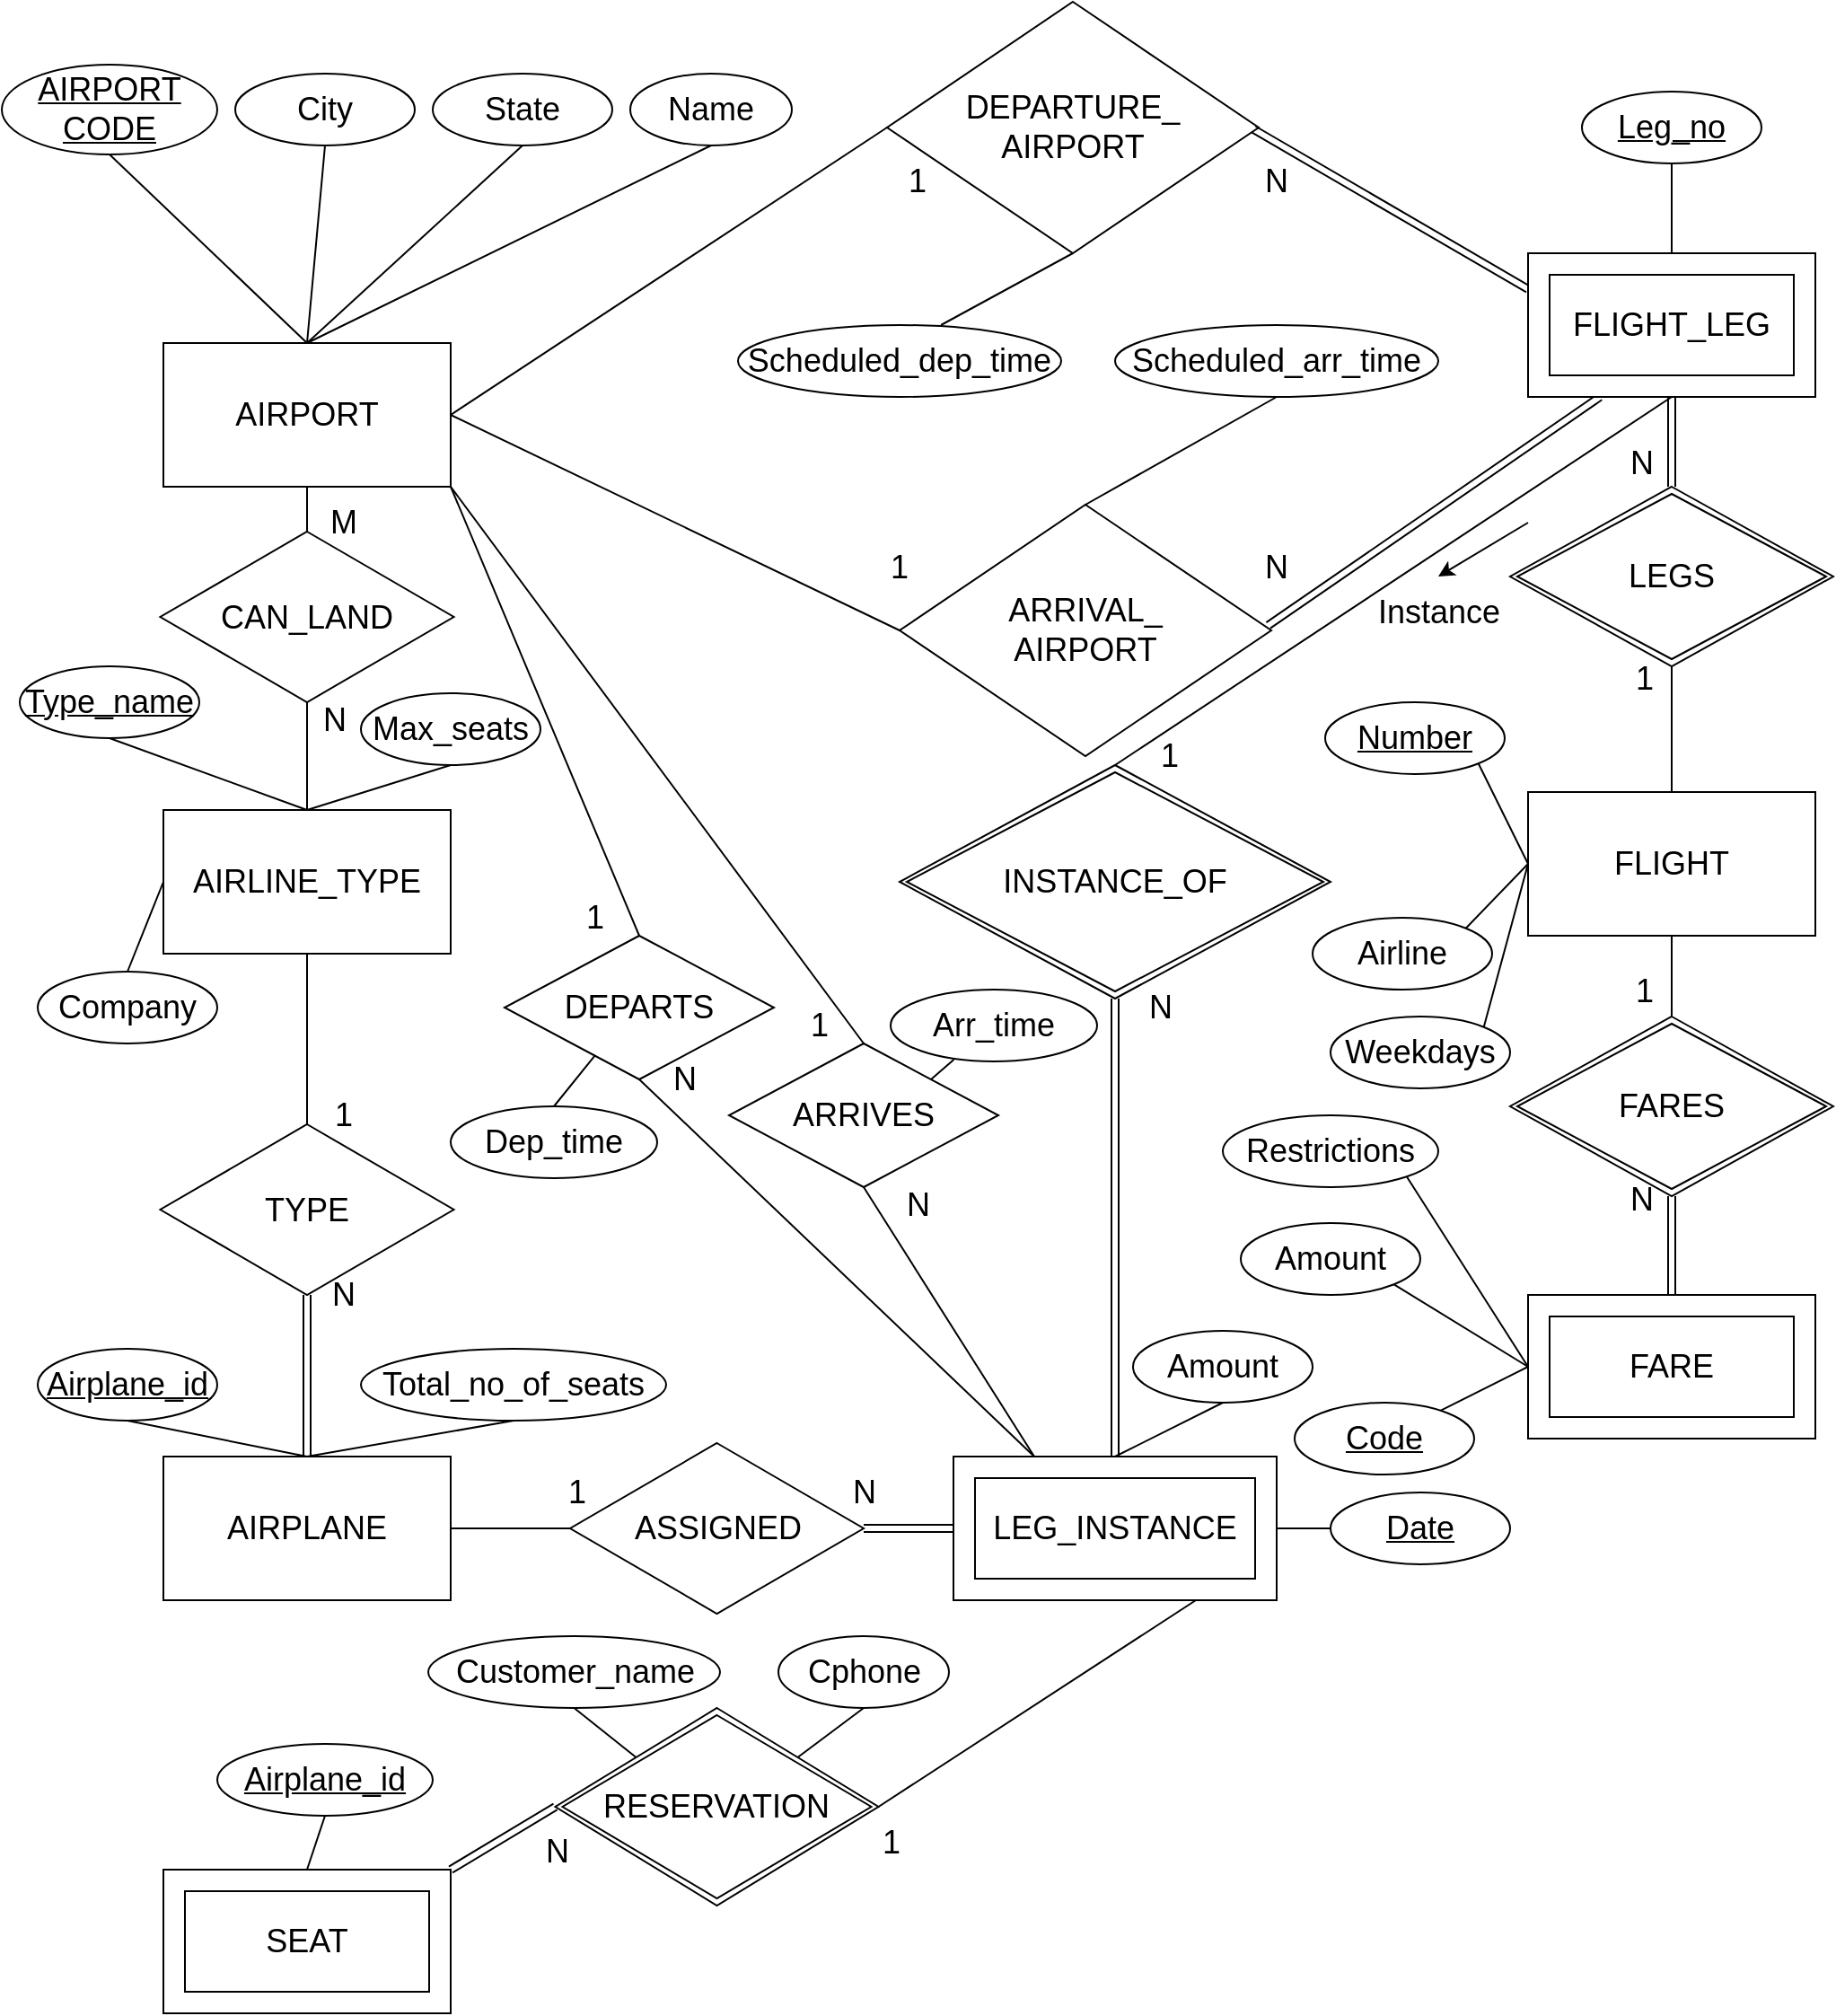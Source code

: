 <mxfile version="13.7.3" type="github">
  <diagram id="9iZNZO0j0jkgSTigeUpT" name="Page-1">
    <mxGraphModel dx="2037" dy="1170" grid="1" gridSize="10" guides="1" tooltips="1" connect="1" arrows="1" fold="1" page="1" pageScale="1" pageWidth="1400" pageHeight="850" math="0" shadow="0" extFonts="Permanent Marker^https://fonts.googleapis.com/css?family=Permanent+Marker">
      <root>
        <mxCell id="0" />
        <mxCell id="1" parent="0" />
        <mxCell id="PUG3nTG2jhj8GArSebX7-1" value="AIRPORT" style="rounded=0;whiteSpace=wrap;html=1;perimeterSpacing=0;sketch=0;container=0;fontSize=18;" parent="1" vertex="1">
          <mxGeometry x="300" y="330" width="160" height="80" as="geometry" />
        </mxCell>
        <mxCell id="PUG3nTG2jhj8GArSebX7-6" value="FLIGHT_LEG" style="shape=ext;double=1;rounded=0;whiteSpace=wrap;html=1;glass=0;sketch=0;gradientColor=none;margin=10;fontSize=18;" parent="1" vertex="1">
          <mxGeometry x="1060" y="280" width="160" height="80" as="geometry" />
        </mxCell>
        <mxCell id="PUG3nTG2jhj8GArSebX7-7" value="AIRLINE_TYPE" style="rounded=0;whiteSpace=wrap;html=1;perimeterSpacing=0;sketch=0;container=0;fontSize=18;" parent="1" vertex="1">
          <mxGeometry x="300" y="590" width="160" height="80" as="geometry" />
        </mxCell>
        <mxCell id="PUG3nTG2jhj8GArSebX7-8" value="AIRPLANE" style="rounded=0;whiteSpace=wrap;html=1;perimeterSpacing=0;sketch=0;container=0;fontSize=18;" parent="1" vertex="1">
          <mxGeometry x="300" y="950" width="160" height="80" as="geometry" />
        </mxCell>
        <mxCell id="PUG3nTG2jhj8GArSebX7-9" value="FLIGHT" style="rounded=0;whiteSpace=wrap;html=1;perimeterSpacing=0;sketch=0;container=0;fontSize=18;" parent="1" vertex="1">
          <mxGeometry x="1060" y="580" width="160" height="80" as="geometry" />
        </mxCell>
        <mxCell id="PUG3nTG2jhj8GArSebX7-10" value="SEAT" style="shape=ext;double=1;rounded=0;whiteSpace=wrap;html=1;glass=0;sketch=0;gradientColor=none;margin=10;fontSize=18;" parent="1" vertex="1">
          <mxGeometry x="300" y="1180" width="160" height="80" as="geometry" />
        </mxCell>
        <mxCell id="PUG3nTG2jhj8GArSebX7-11" value="FARE" style="shape=ext;double=1;rounded=0;whiteSpace=wrap;html=1;glass=0;sketch=0;gradientColor=none;margin=10;fontSize=18;" parent="1" vertex="1">
          <mxGeometry x="1060" y="860" width="160" height="80" as="geometry" />
        </mxCell>
        <mxCell id="PUG3nTG2jhj8GArSebX7-12" value="LEG_INSTANCE" style="shape=ext;double=1;rounded=0;whiteSpace=wrap;html=1;glass=0;sketch=0;gradientColor=none;margin=10;fontSize=18;" parent="1" vertex="1">
          <mxGeometry x="740" y="950" width="180" height="80" as="geometry" />
        </mxCell>
        <mxCell id="PUG3nTG2jhj8GArSebX7-13" value="&lt;u style=&quot;font-size: 18px;&quot;&gt;AIRPORT CODE&lt;/u&gt;" style="ellipse;whiteSpace=wrap;html=1;rounded=0;glass=0;sketch=0;gradientColor=none;fontSize=18;" parent="1" vertex="1">
          <mxGeometry x="210" y="175" width="120" height="50" as="geometry" />
        </mxCell>
        <mxCell id="PUG3nTG2jhj8GArSebX7-14" value="City" style="ellipse;whiteSpace=wrap;html=1;rounded=0;glass=0;sketch=0;gradientColor=none;fontSize=18;" parent="1" vertex="1">
          <mxGeometry x="340" y="180" width="100" height="40" as="geometry" />
        </mxCell>
        <mxCell id="PUG3nTG2jhj8GArSebX7-15" value="State" style="ellipse;whiteSpace=wrap;html=1;rounded=0;glass=0;sketch=0;gradientColor=none;fontSize=18;" parent="1" vertex="1">
          <mxGeometry x="450" y="180" width="100" height="40" as="geometry" />
        </mxCell>
        <mxCell id="PUG3nTG2jhj8GArSebX7-18" value="Name" style="ellipse;whiteSpace=wrap;html=1;rounded=0;glass=0;sketch=0;gradientColor=none;fontSize=18;" parent="1" vertex="1">
          <mxGeometry x="560" y="180" width="90" height="40" as="geometry" />
        </mxCell>
        <mxCell id="PUG3nTG2jhj8GArSebX7-23" value="" style="endArrow=none;html=1;exitX=0.5;exitY=0;exitDx=0;exitDy=0;entryX=0.5;entryY=1;entryDx=0;entryDy=0;fontSize=18;" parent="1" source="PUG3nTG2jhj8GArSebX7-1" target="PUG3nTG2jhj8GArSebX7-13" edge="1">
          <mxGeometry width="50" height="50" relative="1" as="geometry">
            <mxPoint x="660" y="760" as="sourcePoint" />
            <mxPoint x="710" y="710" as="targetPoint" />
          </mxGeometry>
        </mxCell>
        <mxCell id="PUG3nTG2jhj8GArSebX7-24" value="" style="endArrow=none;html=1;entryX=0.5;entryY=1;entryDx=0;entryDy=0;fontSize=18;exitX=0.5;exitY=0;exitDx=0;exitDy=0;" parent="1" source="PUG3nTG2jhj8GArSebX7-1" target="PUG3nTG2jhj8GArSebX7-14" edge="1">
          <mxGeometry width="50" height="50" relative="1" as="geometry">
            <mxPoint x="380" y="280" as="sourcePoint" />
            <mxPoint x="290" y="230" as="targetPoint" />
          </mxGeometry>
        </mxCell>
        <mxCell id="PUG3nTG2jhj8GArSebX7-25" value="" style="endArrow=none;html=1;entryX=0.5;entryY=1;entryDx=0;entryDy=0;fontSize=18;exitX=0.5;exitY=0;exitDx=0;exitDy=0;" parent="1" source="PUG3nTG2jhj8GArSebX7-1" target="PUG3nTG2jhj8GArSebX7-15" edge="1">
          <mxGeometry width="50" height="50" relative="1" as="geometry">
            <mxPoint x="380" y="280" as="sourcePoint" />
            <mxPoint x="300" y="240" as="targetPoint" />
          </mxGeometry>
        </mxCell>
        <mxCell id="PUG3nTG2jhj8GArSebX7-26" value="" style="endArrow=none;html=1;exitX=0.5;exitY=0;exitDx=0;exitDy=0;entryX=0.5;entryY=1;entryDx=0;entryDy=0;fontSize=18;" parent="1" source="PUG3nTG2jhj8GArSebX7-1" target="PUG3nTG2jhj8GArSebX7-18" edge="1">
          <mxGeometry width="50" height="50" relative="1" as="geometry">
            <mxPoint x="410" y="310" as="sourcePoint" />
            <mxPoint x="310" y="250" as="targetPoint" />
          </mxGeometry>
        </mxCell>
        <mxCell id="PUG3nTG2jhj8GArSebX7-27" value="&lt;u style=&quot;font-size: 18px;&quot;&gt;Type_name&lt;/u&gt;" style="ellipse;whiteSpace=wrap;html=1;rounded=0;glass=0;sketch=0;gradientColor=none;fontSize=18;" parent="1" vertex="1">
          <mxGeometry x="220" y="510" width="100" height="40" as="geometry" />
        </mxCell>
        <mxCell id="PUG3nTG2jhj8GArSebX7-28" value="Max_seats" style="ellipse;whiteSpace=wrap;html=1;rounded=0;glass=0;sketch=0;gradientColor=none;fontSize=18;" parent="1" vertex="1">
          <mxGeometry x="410" y="525" width="100" height="40" as="geometry" />
        </mxCell>
        <mxCell id="PUG3nTG2jhj8GArSebX7-29" value="Company" style="ellipse;whiteSpace=wrap;html=1;rounded=0;glass=0;sketch=0;gradientColor=none;fontSize=18;" parent="1" vertex="1">
          <mxGeometry x="230" y="680" width="100" height="40" as="geometry" />
        </mxCell>
        <mxCell id="PUG3nTG2jhj8GArSebX7-31" value="" style="endArrow=none;html=1;exitX=0;exitY=0.5;exitDx=0;exitDy=0;entryX=0.5;entryY=0;entryDx=0;entryDy=0;fontSize=18;" parent="1" source="PUG3nTG2jhj8GArSebX7-7" target="PUG3nTG2jhj8GArSebX7-29" edge="1">
          <mxGeometry width="50" height="50" relative="1" as="geometry">
            <mxPoint x="400" y="590" as="sourcePoint" />
            <mxPoint x="300" y="530" as="targetPoint" />
          </mxGeometry>
        </mxCell>
        <mxCell id="PUG3nTG2jhj8GArSebX7-32" value="" style="endArrow=none;html=1;entryX=0.5;entryY=1;entryDx=0;entryDy=0;exitX=0.5;exitY=0;exitDx=0;exitDy=0;fontSize=18;" parent="1" source="PUG3nTG2jhj8GArSebX7-7" target="PUG3nTG2jhj8GArSebX7-27" edge="1">
          <mxGeometry width="50" height="50" relative="1" as="geometry">
            <mxPoint x="320" y="650" as="sourcePoint" />
            <mxPoint x="290" y="590" as="targetPoint" />
          </mxGeometry>
        </mxCell>
        <mxCell id="PUG3nTG2jhj8GArSebX7-33" value="" style="endArrow=none;html=1;fontSize=18;entryX=0.5;entryY=1;entryDx=0;entryDy=0;" parent="1" target="PUG3nTG2jhj8GArSebX7-28" edge="1">
          <mxGeometry width="50" height="50" relative="1" as="geometry">
            <mxPoint x="380" y="590" as="sourcePoint" />
            <mxPoint x="330" y="540" as="targetPoint" />
          </mxGeometry>
        </mxCell>
        <mxCell id="PUG3nTG2jhj8GArSebX7-34" value="&lt;u style=&quot;font-size: 18px;&quot;&gt;Airplane_id&lt;/u&gt;" style="ellipse;whiteSpace=wrap;html=1;rounded=0;glass=0;sketch=0;gradientColor=none;fontSize=18;" parent="1" vertex="1">
          <mxGeometry x="230" y="890" width="100" height="40" as="geometry" />
        </mxCell>
        <mxCell id="PUG3nTG2jhj8GArSebX7-35" value="Total_no_of_seats" style="ellipse;whiteSpace=wrap;html=1;rounded=0;glass=0;sketch=0;gradientColor=none;fontSize=18;" parent="1" vertex="1">
          <mxGeometry x="410" y="890" width="170" height="40" as="geometry" />
        </mxCell>
        <mxCell id="PUG3nTG2jhj8GArSebX7-36" value="" style="endArrow=none;html=1;exitX=0.5;exitY=0;exitDx=0;exitDy=0;entryX=0.5;entryY=1;entryDx=0;entryDy=0;fontSize=18;" parent="1" source="PUG3nTG2jhj8GArSebX7-8" target="PUG3nTG2jhj8GArSebX7-34" edge="1">
          <mxGeometry width="50" height="50" relative="1" as="geometry">
            <mxPoint x="310" y="640" as="sourcePoint" />
            <mxPoint x="290" y="690" as="targetPoint" />
          </mxGeometry>
        </mxCell>
        <mxCell id="PUG3nTG2jhj8GArSebX7-37" value="" style="endArrow=none;html=1;exitX=0.5;exitY=1;exitDx=0;exitDy=0;entryX=0.5;entryY=0;entryDx=0;entryDy=0;fontSize=18;" parent="1" source="PUG3nTG2jhj8GArSebX7-35" target="PUG3nTG2jhj8GArSebX7-8" edge="1">
          <mxGeometry width="50" height="50" relative="1" as="geometry">
            <mxPoint x="320" y="650" as="sourcePoint" />
            <mxPoint x="300" y="700" as="targetPoint" />
          </mxGeometry>
        </mxCell>
        <mxCell id="PUG3nTG2jhj8GArSebX7-38" value="&lt;u style=&quot;font-size: 18px;&quot;&gt;Airplane_id&lt;/u&gt;" style="ellipse;whiteSpace=wrap;html=1;rounded=0;glass=0;sketch=0;gradientColor=none;fontSize=18;" parent="1" vertex="1">
          <mxGeometry x="330" y="1110" width="120" height="40" as="geometry" />
        </mxCell>
        <mxCell id="PUG3nTG2jhj8GArSebX7-39" value="" style="endArrow=none;html=1;exitX=0.5;exitY=0;exitDx=0;exitDy=0;entryX=0.5;entryY=1;entryDx=0;entryDy=0;fontSize=18;" parent="1" source="PUG3nTG2jhj8GArSebX7-10" target="PUG3nTG2jhj8GArSebX7-38" edge="1">
          <mxGeometry width="50" height="50" relative="1" as="geometry">
            <mxPoint x="390" y="960.0" as="sourcePoint" />
            <mxPoint x="290" y="940.0" as="targetPoint" />
          </mxGeometry>
        </mxCell>
        <mxCell id="PUG3nTG2jhj8GArSebX7-40" value="&lt;u style=&quot;font-size: 18px;&quot;&gt;Leg_no&lt;/u&gt;" style="ellipse;whiteSpace=wrap;html=1;rounded=0;glass=0;sketch=0;gradientColor=none;fontSize=18;" parent="1" vertex="1">
          <mxGeometry x="1090" y="190" width="100" height="40" as="geometry" />
        </mxCell>
        <mxCell id="PUG3nTG2jhj8GArSebX7-41" value="" style="endArrow=none;html=1;entryX=0.5;entryY=1;entryDx=0;entryDy=0;exitX=0.5;exitY=0;exitDx=0;exitDy=0;fontSize=18;" parent="1" source="PUG3nTG2jhj8GArSebX7-6" target="PUG3nTG2jhj8GArSebX7-40" edge="1">
          <mxGeometry width="50" height="50" relative="1" as="geometry">
            <mxPoint x="390" y="290" as="sourcePoint" />
            <mxPoint x="400" y="230" as="targetPoint" />
          </mxGeometry>
        </mxCell>
        <mxCell id="PUG3nTG2jhj8GArSebX7-42" value="&lt;u style=&quot;font-size: 18px;&quot;&gt;&lt;font style=&quot;font-size: 18px;&quot;&gt;Number&lt;/font&gt;&lt;/u&gt;" style="ellipse;whiteSpace=wrap;html=1;rounded=0;glass=0;sketch=0;gradientColor=none;fontSize=18;" parent="1" vertex="1">
          <mxGeometry x="947" y="530" width="100" height="40" as="geometry" />
        </mxCell>
        <mxCell id="PUG3nTG2jhj8GArSebX7-43" value="Airline" style="ellipse;whiteSpace=wrap;html=1;rounded=0;glass=0;sketch=0;gradientColor=none;fontSize=18;" parent="1" vertex="1">
          <mxGeometry x="940" y="650" width="100" height="40" as="geometry" />
        </mxCell>
        <mxCell id="PUG3nTG2jhj8GArSebX7-44" value="Weekdays" style="ellipse;whiteSpace=wrap;html=1;rounded=0;glass=0;sketch=0;gradientColor=none;fontSize=18;" parent="1" vertex="1">
          <mxGeometry x="950" y="705" width="100" height="40" as="geometry" />
        </mxCell>
        <mxCell id="PUG3nTG2jhj8GArSebX7-47" value="&lt;u style=&quot;font-size: 18px;&quot;&gt;Code&lt;/u&gt;" style="ellipse;whiteSpace=wrap;html=1;rounded=0;glass=0;sketch=0;gradientColor=none;fontSize=18;" parent="1" vertex="1">
          <mxGeometry x="930" y="920" width="100" height="40" as="geometry" />
        </mxCell>
        <mxCell id="PUG3nTG2jhj8GArSebX7-48" value="Restrictions" style="ellipse;whiteSpace=wrap;html=1;rounded=0;glass=0;sketch=0;gradientColor=none;fontSize=18;" parent="1" vertex="1">
          <mxGeometry x="890" y="760" width="120" height="40" as="geometry" />
        </mxCell>
        <mxCell id="PUG3nTG2jhj8GArSebX7-49" value="Amount" style="ellipse;whiteSpace=wrap;html=1;rounded=0;glass=0;sketch=0;gradientColor=none;fontSize=18;" parent="1" vertex="1">
          <mxGeometry x="900" y="820" width="100" height="40" as="geometry" />
        </mxCell>
        <mxCell id="PUG3nTG2jhj8GArSebX7-50" value="" style="endArrow=none;html=1;entryX=1;entryY=1;entryDx=0;entryDy=0;exitX=0;exitY=0.5;exitDx=0;exitDy=0;fontSize=18;" parent="1" source="PUG3nTG2jhj8GArSebX7-9" target="PUG3nTG2jhj8GArSebX7-42" edge="1">
          <mxGeometry width="50" height="50" relative="1" as="geometry">
            <mxPoint x="1150.0" y="280" as="sourcePoint" />
            <mxPoint x="1150.0" y="240" as="targetPoint" />
          </mxGeometry>
        </mxCell>
        <mxCell id="PUG3nTG2jhj8GArSebX7-51" value="" style="endArrow=none;html=1;entryX=1;entryY=0;entryDx=0;entryDy=0;fontSize=18;" parent="1" target="PUG3nTG2jhj8GArSebX7-43" edge="1">
          <mxGeometry width="50" height="50" relative="1" as="geometry">
            <mxPoint x="1060" y="620" as="sourcePoint" />
            <mxPoint x="1042.355" y="584.142" as="targetPoint" />
          </mxGeometry>
        </mxCell>
        <mxCell id="PUG3nTG2jhj8GArSebX7-52" value="" style="endArrow=none;html=1;entryX=1;entryY=0;entryDx=0;entryDy=0;fontSize=18;" parent="1" target="PUG3nTG2jhj8GArSebX7-44" edge="1">
          <mxGeometry width="50" height="50" relative="1" as="geometry">
            <mxPoint x="1060" y="620" as="sourcePoint" />
            <mxPoint x="1042.355" y="584.142" as="targetPoint" />
          </mxGeometry>
        </mxCell>
        <mxCell id="PUG3nTG2jhj8GArSebX7-53" value="Amount" style="ellipse;whiteSpace=wrap;html=1;rounded=0;glass=0;sketch=0;gradientColor=none;fontSize=18;" parent="1" vertex="1">
          <mxGeometry x="840" y="880" width="100" height="40" as="geometry" />
        </mxCell>
        <mxCell id="PUG3nTG2jhj8GArSebX7-54" value="&lt;u style=&quot;font-size: 18px;&quot;&gt;Date&lt;/u&gt;" style="ellipse;whiteSpace=wrap;html=1;rounded=0;glass=0;sketch=0;gradientColor=none;fontSize=18;" parent="1" vertex="1">
          <mxGeometry x="950" y="970" width="100" height="40" as="geometry" />
        </mxCell>
        <mxCell id="PUG3nTG2jhj8GArSebX7-55" value="" style="endArrow=none;html=1;entryX=1;entryY=1;entryDx=0;entryDy=0;fontSize=18;exitX=0;exitY=0.5;exitDx=0;exitDy=0;" parent="1" source="PUG3nTG2jhj8GArSebX7-11" target="PUG3nTG2jhj8GArSebX7-48" edge="1">
          <mxGeometry width="50" height="50" relative="1" as="geometry">
            <mxPoint x="1070" y="630" as="sourcePoint" />
            <mxPoint x="1042.355" y="675.858" as="targetPoint" />
          </mxGeometry>
        </mxCell>
        <mxCell id="PUG3nTG2jhj8GArSebX7-56" value="" style="endArrow=none;html=1;entryX=1;entryY=1;entryDx=0;entryDy=0;fontSize=18;exitX=0;exitY=0.5;exitDx=0;exitDy=0;" parent="1" source="PUG3nTG2jhj8GArSebX7-11" target="PUG3nTG2jhj8GArSebX7-49" edge="1">
          <mxGeometry width="50" height="50" relative="1" as="geometry">
            <mxPoint x="1070" y="900" as="sourcePoint" />
            <mxPoint x="1060" y="790" as="targetPoint" />
          </mxGeometry>
        </mxCell>
        <mxCell id="PUG3nTG2jhj8GArSebX7-57" value="" style="endArrow=none;html=1;fontSize=18;exitX=0;exitY=0.5;exitDx=0;exitDy=0;" parent="1" source="PUG3nTG2jhj8GArSebX7-11" target="PUG3nTG2jhj8GArSebX7-47" edge="1">
          <mxGeometry width="50" height="50" relative="1" as="geometry">
            <mxPoint x="1070" y="900" as="sourcePoint" />
            <mxPoint x="1050" y="900" as="targetPoint" />
          </mxGeometry>
        </mxCell>
        <mxCell id="PUG3nTG2jhj8GArSebX7-58" value="" style="endArrow=none;html=1;entryX=0;entryY=0.5;entryDx=0;entryDy=0;fontSize=18;exitX=1;exitY=0.5;exitDx=0;exitDy=0;" parent="1" source="PUG3nTG2jhj8GArSebX7-12" target="PUG3nTG2jhj8GArSebX7-54" edge="1">
          <mxGeometry width="50" height="50" relative="1" as="geometry">
            <mxPoint x="1100" y="930.0" as="sourcePoint" />
            <mxPoint x="1080" y="810" as="targetPoint" />
          </mxGeometry>
        </mxCell>
        <mxCell id="PUG3nTG2jhj8GArSebX7-59" value="" style="endArrow=none;html=1;entryX=0.5;entryY=0;entryDx=0;entryDy=0;fontSize=18;exitX=0.5;exitY=1;exitDx=0;exitDy=0;" parent="1" source="PUG3nTG2jhj8GArSebX7-53" target="PUG3nTG2jhj8GArSebX7-12" edge="1">
          <mxGeometry width="50" height="50" relative="1" as="geometry">
            <mxPoint x="920" y="1000.0" as="sourcePoint" />
            <mxPoint x="960" y="1000.0" as="targetPoint" />
          </mxGeometry>
        </mxCell>
        <mxCell id="PUG3nTG2jhj8GArSebX7-60" value="&lt;font style=&quot;font-size: 18px&quot;&gt;DEPARTURE_&lt;br style=&quot;font-size: 18px;&quot;&gt;AIRPORT&lt;/font&gt;" style="rhombus;whiteSpace=wrap;html=1;rounded=0;glass=0;sketch=0;gradientColor=none;fontSize=18;" parent="1" vertex="1">
          <mxGeometry x="703" y="140" width="207" height="140" as="geometry" />
        </mxCell>
        <mxCell id="PUG3nTG2jhj8GArSebX7-61" value="" style="endArrow=none;html=1;fontSize=18;entryX=0;entryY=0.5;entryDx=0;entryDy=0;exitX=1;exitY=0.5;exitDx=0;exitDy=0;" parent="1" source="PUG3nTG2jhj8GArSebX7-1" target="PUG3nTG2jhj8GArSebX7-60" edge="1">
          <mxGeometry width="50" height="50" relative="1" as="geometry">
            <mxPoint x="860" y="730" as="sourcePoint" />
            <mxPoint x="910" y="680" as="targetPoint" />
          </mxGeometry>
        </mxCell>
        <mxCell id="PUG3nTG2jhj8GArSebX7-62" value="1" style="text;html=1;strokeColor=none;fillColor=none;align=center;verticalAlign=middle;whiteSpace=wrap;rounded=0;glass=0;sketch=0;fontSize=18;" parent="1" vertex="1">
          <mxGeometry x="700" y="230" width="40" height="20" as="geometry" />
        </mxCell>
        <mxCell id="PUG3nTG2jhj8GArSebX7-66" value="N" style="text;html=1;strokeColor=none;fillColor=none;align=center;verticalAlign=middle;whiteSpace=wrap;rounded=0;glass=0;sketch=0;fontSize=18;" parent="1" vertex="1">
          <mxGeometry x="900" y="230" width="40" height="20" as="geometry" />
        </mxCell>
        <mxCell id="PUG3nTG2jhj8GArSebX7-67" value="Scheduled_dep_time" style="ellipse;whiteSpace=wrap;html=1;rounded=0;glass=0;sketch=0;gradientColor=none;fontSize=18;" parent="1" vertex="1">
          <mxGeometry x="620" y="320" width="180" height="40" as="geometry" />
        </mxCell>
        <mxCell id="PUG3nTG2jhj8GArSebX7-68" value="" style="endArrow=none;html=1;exitX=0.628;exitY=0;exitDx=0;exitDy=0;entryX=0.5;entryY=1;entryDx=0;entryDy=0;fontSize=18;exitPerimeter=0;" parent="1" source="PUG3nTG2jhj8GArSebX7-67" target="PUG3nTG2jhj8GArSebX7-60" edge="1">
          <mxGeometry width="50" height="50" relative="1" as="geometry">
            <mxPoint x="560" y="360" as="sourcePoint" />
            <mxPoint x="785" y="250" as="targetPoint" />
          </mxGeometry>
        </mxCell>
        <mxCell id="PUG3nTG2jhj8GArSebX7-69" value="ARRIVAL_&lt;br&gt;AIRPORT" style="rhombus;whiteSpace=wrap;html=1;rounded=0;glass=0;sketch=0;gradientColor=none;fontSize=18;" parent="1" vertex="1">
          <mxGeometry x="710" y="420" width="207" height="140" as="geometry" />
        </mxCell>
        <mxCell id="PUG3nTG2jhj8GArSebX7-73" value="" style="shape=link;html=1;rounded=0;fontSize=18;entryX=0.986;entryY=0.507;entryDx=0;entryDy=0;entryPerimeter=0;exitX=0;exitY=0.25;exitDx=0;exitDy=0;" parent="1" source="PUG3nTG2jhj8GArSebX7-6" target="PUG3nTG2jhj8GArSebX7-60" edge="1">
          <mxGeometry relative="1" as="geometry">
            <mxPoint x="887" y="260" as="sourcePoint" />
            <mxPoint x="920" y="210" as="targetPoint" />
          </mxGeometry>
        </mxCell>
        <mxCell id="PUG3nTG2jhj8GArSebX7-75" value="" style="shape=link;html=1;rounded=0;fontSize=18;entryX=0.992;entryY=0.48;entryDx=0;entryDy=0;exitX=0.25;exitY=1;exitDx=0;exitDy=0;entryPerimeter=0;" parent="1" source="PUG3nTG2jhj8GArSebX7-6" target="PUG3nTG2jhj8GArSebX7-69" edge="1">
          <mxGeometry relative="1" as="geometry">
            <mxPoint x="1070" y="300" as="sourcePoint" />
            <mxPoint x="934.102" y="220.98" as="targetPoint" />
          </mxGeometry>
        </mxCell>
        <mxCell id="PUG3nTG2jhj8GArSebX7-76" value="Scheduled_arr_time" style="ellipse;whiteSpace=wrap;html=1;rounded=0;glass=0;sketch=0;gradientColor=none;fontSize=18;" parent="1" vertex="1">
          <mxGeometry x="830" y="320" width="180" height="40" as="geometry" />
        </mxCell>
        <mxCell id="PUG3nTG2jhj8GArSebX7-77" value="" style="endArrow=none;html=1;exitX=0.5;exitY=1;exitDx=0;exitDy=0;entryX=0.5;entryY=0;entryDx=0;entryDy=0;fontSize=18;" parent="1" source="PUG3nTG2jhj8GArSebX7-76" target="PUG3nTG2jhj8GArSebX7-69" edge="1">
          <mxGeometry width="50" height="50" relative="1" as="geometry">
            <mxPoint x="743.04" y="300" as="sourcePoint" />
            <mxPoint x="781.75" y="255" as="targetPoint" />
          </mxGeometry>
        </mxCell>
        <mxCell id="PUG3nTG2jhj8GArSebX7-79" value="" style="endArrow=none;html=1;fontSize=18;entryX=0;entryY=0.5;entryDx=0;entryDy=0;exitX=1;exitY=0.5;exitDx=0;exitDy=0;" parent="1" source="PUG3nTG2jhj8GArSebX7-1" target="PUG3nTG2jhj8GArSebX7-69" edge="1">
          <mxGeometry width="50" height="50" relative="1" as="geometry">
            <mxPoint x="470" y="380" as="sourcePoint" />
            <mxPoint x="713" y="220" as="targetPoint" />
          </mxGeometry>
        </mxCell>
        <mxCell id="PUG3nTG2jhj8GArSebX7-81" value="INSTANCE_OF" style="shape=rhombus;double=1;perimeter=rhombusPerimeter;whiteSpace=wrap;html=1;align=center;rounded=0;glass=0;sketch=0;gradientColor=none;fontSize=18;" parent="1" vertex="1">
          <mxGeometry x="710" y="565" width="240" height="130" as="geometry" />
        </mxCell>
        <mxCell id="PUG3nTG2jhj8GArSebX7-83" value="" style="endArrow=none;html=1;fontSize=18;entryX=0.5;entryY=1;entryDx=0;entryDy=0;exitX=0.5;exitY=0;exitDx=0;exitDy=0;" parent="1" source="PUG3nTG2jhj8GArSebX7-81" target="PUG3nTG2jhj8GArSebX7-6" edge="1">
          <mxGeometry width="50" height="50" relative="1" as="geometry">
            <mxPoint x="470" y="380" as="sourcePoint" />
            <mxPoint x="720.0" y="510.0" as="targetPoint" />
          </mxGeometry>
        </mxCell>
        <mxCell id="PUG3nTG2jhj8GArSebX7-84" value="" style="endArrow=classic;html=1;fontSize=18;" parent="1" edge="1">
          <mxGeometry width="50" height="50" relative="1" as="geometry">
            <mxPoint x="1060" y="430" as="sourcePoint" />
            <mxPoint x="1010" y="460" as="targetPoint" />
          </mxGeometry>
        </mxCell>
        <mxCell id="PUG3nTG2jhj8GArSebX7-86" value="Instance" style="text;html=1;align=center;verticalAlign=middle;resizable=0;points=[];autosize=1;fontSize=18;" parent="1" vertex="1">
          <mxGeometry x="970" y="465" width="80" height="30" as="geometry" />
        </mxCell>
        <mxCell id="PUG3nTG2jhj8GArSebX7-88" value="LEGS" style="shape=rhombus;double=1;perimeter=rhombusPerimeter;whiteSpace=wrap;html=1;align=center;rounded=0;glass=0;sketch=0;gradientColor=none;fontSize=18;" parent="1" vertex="1">
          <mxGeometry x="1050" y="410" width="180" height="100" as="geometry" />
        </mxCell>
        <mxCell id="PUG3nTG2jhj8GArSebX7-89" value="" style="shape=link;html=1;rounded=0;fontSize=18;entryX=0.5;entryY=1;entryDx=0;entryDy=0;exitX=0.5;exitY=0;exitDx=0;exitDy=0;" parent="1" source="PUG3nTG2jhj8GArSebX7-88" target="PUG3nTG2jhj8GArSebX7-6" edge="1">
          <mxGeometry relative="1" as="geometry">
            <mxPoint x="520" y="600" as="sourcePoint" />
            <mxPoint x="680" y="600" as="targetPoint" />
          </mxGeometry>
        </mxCell>
        <mxCell id="PUG3nTG2jhj8GArSebX7-90" value="N" style="resizable=0;html=1;align=right;verticalAlign=bottom;fontSize=18;" parent="PUG3nTG2jhj8GArSebX7-89" connectable="0" vertex="1">
          <mxGeometry x="1" relative="1" as="geometry">
            <mxPoint x="-10" y="50" as="offset" />
          </mxGeometry>
        </mxCell>
        <mxCell id="PUG3nTG2jhj8GArSebX7-91" value="" style="endArrow=none;html=1;rounded=0;fontSize=18;entryX=0.5;entryY=1;entryDx=0;entryDy=0;exitX=0.5;exitY=0;exitDx=0;exitDy=0;" parent="1" source="PUG3nTG2jhj8GArSebX7-9" target="PUG3nTG2jhj8GArSebX7-88" edge="1">
          <mxGeometry relative="1" as="geometry">
            <mxPoint x="530" y="480" as="sourcePoint" />
            <mxPoint x="690" y="480" as="targetPoint" />
          </mxGeometry>
        </mxCell>
        <mxCell id="PUG3nTG2jhj8GArSebX7-92" value="1" style="resizable=0;html=1;align=right;verticalAlign=bottom;fontSize=18;" parent="PUG3nTG2jhj8GArSebX7-91" connectable="0" vertex="1">
          <mxGeometry x="1" relative="1" as="geometry">
            <mxPoint x="-10" y="20" as="offset" />
          </mxGeometry>
        </mxCell>
        <mxCell id="PUG3nTG2jhj8GArSebX7-93" value="FARES" style="shape=rhombus;double=1;perimeter=rhombusPerimeter;whiteSpace=wrap;html=1;align=center;rounded=0;glass=0;sketch=0;gradientColor=none;fontSize=18;" parent="1" vertex="1">
          <mxGeometry x="1050" y="705" width="180" height="100" as="geometry" />
        </mxCell>
        <mxCell id="PUG3nTG2jhj8GArSebX7-94" value="1" style="text;html=1;strokeColor=none;fillColor=none;align=center;verticalAlign=middle;whiteSpace=wrap;rounded=0;glass=0;sketch=0;fontSize=18;" parent="1" vertex="1">
          <mxGeometry x="690" y="445" width="40" height="20" as="geometry" />
        </mxCell>
        <mxCell id="PUG3nTG2jhj8GArSebX7-95" value="N" style="text;html=1;strokeColor=none;fillColor=none;align=center;verticalAlign=middle;whiteSpace=wrap;rounded=0;glass=0;sketch=0;fontSize=18;" parent="1" vertex="1">
          <mxGeometry x="900" y="445" width="40" height="20" as="geometry" />
        </mxCell>
        <mxCell id="PUG3nTG2jhj8GArSebX7-96" value="" style="endArrow=none;html=1;rounded=0;fontSize=18;entryX=0.5;entryY=1;entryDx=0;entryDy=0;exitX=0.5;exitY=0;exitDx=0;exitDy=0;" parent="1" source="PUG3nTG2jhj8GArSebX7-93" target="PUG3nTG2jhj8GArSebX7-9" edge="1">
          <mxGeometry relative="1" as="geometry">
            <mxPoint x="1150.0" y="590.0" as="sourcePoint" />
            <mxPoint x="1150.0" y="520.0" as="targetPoint" />
          </mxGeometry>
        </mxCell>
        <mxCell id="PUG3nTG2jhj8GArSebX7-97" value="1" style="resizable=0;html=1;align=right;verticalAlign=bottom;fontSize=18;" parent="PUG3nTG2jhj8GArSebX7-96" connectable="0" vertex="1">
          <mxGeometry x="1" relative="1" as="geometry">
            <mxPoint x="-10" y="44.71" as="offset" />
          </mxGeometry>
        </mxCell>
        <mxCell id="PUG3nTG2jhj8GArSebX7-98" value="" style="shape=link;html=1;rounded=0;fontSize=18;entryX=0.5;entryY=0;entryDx=0;entryDy=0;exitX=0.5;exitY=1;exitDx=0;exitDy=0;" parent="1" source="PUG3nTG2jhj8GArSebX7-93" target="PUG3nTG2jhj8GArSebX7-11" edge="1">
          <mxGeometry relative="1" as="geometry">
            <mxPoint x="1190" y="690" as="sourcePoint" />
            <mxPoint x="1150.0" y="370" as="targetPoint" />
          </mxGeometry>
        </mxCell>
        <mxCell id="PUG3nTG2jhj8GArSebX7-99" value="N" style="resizable=0;html=1;align=right;verticalAlign=bottom;fontSize=18;" parent="PUG3nTG2jhj8GArSebX7-98" connectable="0" vertex="1">
          <mxGeometry x="1" relative="1" as="geometry">
            <mxPoint x="-10" y="-40" as="offset" />
          </mxGeometry>
        </mxCell>
        <mxCell id="PUG3nTG2jhj8GArSebX7-100" value="CAN_LAND" style="rhombus;whiteSpace=wrap;html=1;rounded=0;glass=0;sketch=0;gradientColor=none;fontSize=18;" parent="1" vertex="1">
          <mxGeometry x="298.25" y="435" width="163.5" height="95" as="geometry" />
        </mxCell>
        <mxCell id="PUG3nTG2jhj8GArSebX7-101" value="" style="endArrow=none;html=1;entryX=0.5;entryY=0;entryDx=0;entryDy=0;fontSize=18;exitX=0.5;exitY=1;exitDx=0;exitDy=0;" parent="1" source="PUG3nTG2jhj8GArSebX7-1" target="PUG3nTG2jhj8GArSebX7-100" edge="1">
          <mxGeometry width="50" height="50" relative="1" as="geometry">
            <mxPoint x="390" y="340" as="sourcePoint" />
            <mxPoint x="400" y="230" as="targetPoint" />
          </mxGeometry>
        </mxCell>
        <mxCell id="PUG3nTG2jhj8GArSebX7-102" value="" style="endArrow=none;html=1;entryX=0.5;entryY=1;entryDx=0;entryDy=0;fontSize=18;exitX=0.5;exitY=0;exitDx=0;exitDy=0;" parent="1" source="PUG3nTG2jhj8GArSebX7-7" target="PUG3nTG2jhj8GArSebX7-100" edge="1">
          <mxGeometry width="50" height="50" relative="1" as="geometry">
            <mxPoint x="390" y="420.0" as="sourcePoint" />
            <mxPoint x="390" y="445.0" as="targetPoint" />
          </mxGeometry>
        </mxCell>
        <mxCell id="PUG3nTG2jhj8GArSebX7-103" value="N&lt;br&gt;" style="text;html=1;align=center;verticalAlign=middle;resizable=0;points=[];autosize=1;fontSize=18;" parent="1" vertex="1">
          <mxGeometry x="380" y="525" width="30" height="30" as="geometry" />
        </mxCell>
        <mxCell id="PUG3nTG2jhj8GArSebX7-104" value="M" style="text;html=1;align=center;verticalAlign=middle;resizable=0;points=[];autosize=1;fontSize=18;" parent="1" vertex="1">
          <mxGeometry x="385" y="415" width="30" height="30" as="geometry" />
        </mxCell>
        <mxCell id="PUG3nTG2jhj8GArSebX7-105" value="TYPE" style="rhombus;whiteSpace=wrap;html=1;rounded=0;glass=0;sketch=0;gradientColor=none;fontSize=18;" parent="1" vertex="1">
          <mxGeometry x="298.25" y="765" width="163.5" height="95" as="geometry" />
        </mxCell>
        <mxCell id="PUG3nTG2jhj8GArSebX7-106" value="" style="endArrow=none;html=1;entryX=0.5;entryY=0;entryDx=0;entryDy=0;fontSize=18;exitX=0.5;exitY=1;exitDx=0;exitDy=0;" parent="1" source="PUG3nTG2jhj8GArSebX7-7" target="PUG3nTG2jhj8GArSebX7-105" edge="1">
          <mxGeometry width="50" height="50" relative="1" as="geometry">
            <mxPoint x="390" y="600.0" as="sourcePoint" />
            <mxPoint x="390" y="540.0" as="targetPoint" />
          </mxGeometry>
        </mxCell>
        <mxCell id="PUG3nTG2jhj8GArSebX7-107" value="" style="shape=link;html=1;rounded=0;fontSize=18;entryX=0.5;entryY=0;entryDx=0;entryDy=0;exitX=0.5;exitY=1;exitDx=0;exitDy=0;" parent="1" source="PUG3nTG2jhj8GArSebX7-105" target="PUG3nTG2jhj8GArSebX7-8" edge="1">
          <mxGeometry relative="1" as="geometry">
            <mxPoint x="1150.0" y="815.0" as="sourcePoint" />
            <mxPoint x="1150.0" y="870.0" as="targetPoint" />
          </mxGeometry>
        </mxCell>
        <mxCell id="PUG3nTG2jhj8GArSebX7-109" value="1" style="text;html=1;align=center;verticalAlign=middle;resizable=0;points=[];autosize=1;fontSize=18;" parent="1" vertex="1">
          <mxGeometry x="385" y="745" width="30" height="30" as="geometry" />
        </mxCell>
        <mxCell id="PUG3nTG2jhj8GArSebX7-110" value="N" style="text;html=1;align=center;verticalAlign=middle;resizable=0;points=[];autosize=1;fontSize=18;" parent="1" vertex="1">
          <mxGeometry x="385" y="845" width="30" height="30" as="geometry" />
        </mxCell>
        <mxCell id="PUG3nTG2jhj8GArSebX7-111" value="ASSIGNED" style="rhombus;whiteSpace=wrap;html=1;rounded=0;glass=0;sketch=0;gradientColor=none;fontSize=18;" parent="1" vertex="1">
          <mxGeometry x="526.5" y="942.5" width="163.5" height="95" as="geometry" />
        </mxCell>
        <mxCell id="PUG3nTG2jhj8GArSebX7-112" value="" style="endArrow=none;html=1;entryX=1;entryY=0.5;entryDx=0;entryDy=0;fontSize=18;exitX=0;exitY=0.5;exitDx=0;exitDy=0;" parent="1" source="PUG3nTG2jhj8GArSebX7-111" target="PUG3nTG2jhj8GArSebX7-8" edge="1">
          <mxGeometry width="50" height="50" relative="1" as="geometry">
            <mxPoint x="390" y="680.0" as="sourcePoint" />
            <mxPoint x="390" y="775.0" as="targetPoint" />
          </mxGeometry>
        </mxCell>
        <mxCell id="PUG3nTG2jhj8GArSebX7-113" value="1" style="text;html=1;align=center;verticalAlign=middle;resizable=0;points=[];autosize=1;fontSize=18;" parent="1" vertex="1">
          <mxGeometry x="515" y="955" width="30" height="30" as="geometry" />
        </mxCell>
        <mxCell id="PUG3nTG2jhj8GArSebX7-114" value="" style="shape=link;html=1;rounded=0;fontSize=18;entryX=1;entryY=0.5;entryDx=0;entryDy=0;exitX=0;exitY=0.5;exitDx=0;exitDy=0;" parent="1" source="PUG3nTG2jhj8GArSebX7-12" target="PUG3nTG2jhj8GArSebX7-111" edge="1">
          <mxGeometry relative="1" as="geometry">
            <mxPoint x="390" y="870.0" as="sourcePoint" />
            <mxPoint x="390" y="960.0" as="targetPoint" />
          </mxGeometry>
        </mxCell>
        <mxCell id="PUG3nTG2jhj8GArSebX7-115" value="N" style="text;html=1;align=center;verticalAlign=middle;resizable=0;points=[];autosize=1;fontSize=18;" parent="1" vertex="1">
          <mxGeometry x="675" y="955" width="30" height="30" as="geometry" />
        </mxCell>
        <mxCell id="PUG3nTG2jhj8GArSebX7-116" value="RESERVATION" style="shape=rhombus;double=1;perimeter=rhombusPerimeter;whiteSpace=wrap;html=1;align=center;rounded=0;glass=0;sketch=0;gradientColor=none;fontSize=18;" parent="1" vertex="1">
          <mxGeometry x="518.25" y="1090" width="180" height="110" as="geometry" />
        </mxCell>
        <mxCell id="PUG3nTG2jhj8GArSebX7-118" value="" style="shape=link;html=1;rounded=0;fontSize=18;entryX=0;entryY=0.5;entryDx=0;entryDy=0;exitX=1;exitY=0;exitDx=0;exitDy=0;" parent="1" source="PUG3nTG2jhj8GArSebX7-10" target="PUG3nTG2jhj8GArSebX7-116" edge="1">
          <mxGeometry relative="1" as="geometry">
            <mxPoint x="880.0" y="1040" as="sourcePoint" />
            <mxPoint x="708.25" y="1155" as="targetPoint" />
          </mxGeometry>
        </mxCell>
        <mxCell id="PUG3nTG2jhj8GArSebX7-124" value="N" style="edgeLabel;html=1;align=center;verticalAlign=middle;resizable=0;points=[];fontSize=18;" parent="PUG3nTG2jhj8GArSebX7-118" vertex="1" connectable="0">
          <mxGeometry x="0.664" y="-5" relative="1" as="geometry">
            <mxPoint x="7.27" y="14.8" as="offset" />
          </mxGeometry>
        </mxCell>
        <mxCell id="PUG3nTG2jhj8GArSebX7-119" value="Cphone" style="ellipse;whiteSpace=wrap;html=1;rounded=0;glass=0;sketch=0;gradientColor=none;fontSize=18;" parent="1" vertex="1">
          <mxGeometry x="642.5" y="1050" width="95" height="40" as="geometry" />
        </mxCell>
        <mxCell id="PUG3nTG2jhj8GArSebX7-120" value="Customer_name" style="ellipse;whiteSpace=wrap;html=1;rounded=0;glass=0;sketch=0;gradientColor=none;fontSize=18;" parent="1" vertex="1">
          <mxGeometry x="447.5" y="1050" width="162.5" height="40" as="geometry" />
        </mxCell>
        <mxCell id="PUG3nTG2jhj8GArSebX7-121" value="" style="endArrow=none;html=1;entryX=0.5;entryY=1;entryDx=0;entryDy=0;fontSize=18;exitX=0;exitY=0;exitDx=0;exitDy=0;" parent="1" source="PUG3nTG2jhj8GArSebX7-116" target="PUG3nTG2jhj8GArSebX7-120" edge="1">
          <mxGeometry width="50" height="50" relative="1" as="geometry">
            <mxPoint x="536.5" y="1000" as="sourcePoint" />
            <mxPoint x="470" y="1000" as="targetPoint" />
          </mxGeometry>
        </mxCell>
        <mxCell id="PUG3nTG2jhj8GArSebX7-122" value="" style="endArrow=none;html=1;entryX=1;entryY=0;entryDx=0;entryDy=0;fontSize=18;exitX=0.5;exitY=1;exitDx=0;exitDy=0;" parent="1" source="PUG3nTG2jhj8GArSebX7-119" target="PUG3nTG2jhj8GArSebX7-116" edge="1">
          <mxGeometry width="50" height="50" relative="1" as="geometry">
            <mxPoint x="546.5" y="1010" as="sourcePoint" />
            <mxPoint x="480" y="1010" as="targetPoint" />
          </mxGeometry>
        </mxCell>
        <mxCell id="PUG3nTG2jhj8GArSebX7-123" value="1" style="text;html=1;align=center;verticalAlign=middle;resizable=0;points=[];autosize=1;fontSize=18;" parent="1" vertex="1">
          <mxGeometry x="690" y="1150" width="30" height="30" as="geometry" />
        </mxCell>
        <mxCell id="PUG3nTG2jhj8GArSebX7-125" value="DEPARTS" style="rhombus;whiteSpace=wrap;html=1;rounded=0;glass=0;sketch=0;gradientColor=none;fontSize=18;" parent="1" vertex="1">
          <mxGeometry x="490" y="660" width="150" height="80" as="geometry" />
        </mxCell>
        <mxCell id="PUG3nTG2jhj8GArSebX7-126" value="ARRIVES" style="rhombus;whiteSpace=wrap;html=1;rounded=0;glass=0;sketch=0;gradientColor=none;fontSize=18;" parent="1" vertex="1">
          <mxGeometry x="615" y="720" width="150" height="80" as="geometry" />
        </mxCell>
        <mxCell id="PUG3nTG2jhj8GArSebX7-127" value="" style="endArrow=none;html=1;fontSize=18;entryX=0.5;entryY=0;entryDx=0;entryDy=0;exitX=1;exitY=1;exitDx=0;exitDy=0;" parent="1" source="PUG3nTG2jhj8GArSebX7-1" target="PUG3nTG2jhj8GArSebX7-125" edge="1">
          <mxGeometry width="50" height="50" relative="1" as="geometry">
            <mxPoint x="470" y="380" as="sourcePoint" />
            <mxPoint x="720" y="490" as="targetPoint" />
          </mxGeometry>
        </mxCell>
        <mxCell id="PUG3nTG2jhj8GArSebX7-128" value="" style="endArrow=none;html=1;fontSize=18;entryX=0.5;entryY=0;entryDx=0;entryDy=0;exitX=1;exitY=1;exitDx=0;exitDy=0;" parent="1" source="PUG3nTG2jhj8GArSebX7-1" target="PUG3nTG2jhj8GArSebX7-126" edge="1">
          <mxGeometry width="50" height="50" relative="1" as="geometry">
            <mxPoint x="480" y="390" as="sourcePoint" />
            <mxPoint x="730" y="500" as="targetPoint" />
          </mxGeometry>
        </mxCell>
        <mxCell id="PUG3nTG2jhj8GArSebX7-129" value="" style="endArrow=none;html=1;fontSize=18;entryX=0.5;entryY=1;entryDx=0;entryDy=0;exitX=0.25;exitY=0;exitDx=0;exitDy=0;" parent="1" source="PUG3nTG2jhj8GArSebX7-12" target="PUG3nTG2jhj8GArSebX7-126" edge="1">
          <mxGeometry width="50" height="50" relative="1" as="geometry">
            <mxPoint x="470" y="420" as="sourcePoint" />
            <mxPoint x="725" y="725" as="targetPoint" />
          </mxGeometry>
        </mxCell>
        <mxCell id="PUG3nTG2jhj8GArSebX7-130" value="" style="endArrow=none;html=1;fontSize=18;entryX=0.5;entryY=1;entryDx=0;entryDy=0;exitX=0.25;exitY=0;exitDx=0;exitDy=0;" parent="1" source="PUG3nTG2jhj8GArSebX7-12" target="PUG3nTG2jhj8GArSebX7-125" edge="1">
          <mxGeometry width="50" height="50" relative="1" as="geometry">
            <mxPoint x="480" y="430" as="sourcePoint" />
            <mxPoint x="735" y="735" as="targetPoint" />
          </mxGeometry>
        </mxCell>
        <mxCell id="PUG3nTG2jhj8GArSebX7-131" value="Dep_time" style="ellipse;whiteSpace=wrap;html=1;rounded=0;glass=0;sketch=0;gradientColor=none;fontSize=18;" parent="1" vertex="1">
          <mxGeometry x="460" y="755" width="115" height="40" as="geometry" />
        </mxCell>
        <mxCell id="PUG3nTG2jhj8GArSebX7-132" value="Arr_time" style="ellipse;whiteSpace=wrap;html=1;rounded=0;glass=0;sketch=0;gradientColor=none;fontSize=18;" parent="1" vertex="1">
          <mxGeometry x="705" y="690" width="115" height="40" as="geometry" />
        </mxCell>
        <mxCell id="PUG3nTG2jhj8GArSebX7-133" value="" style="shape=link;html=1;rounded=0;fontSize=18;entryX=0.5;entryY=0;entryDx=0;entryDy=0;exitX=0.5;exitY=1;exitDx=0;exitDy=0;" parent="1" source="PUG3nTG2jhj8GArSebX7-81" target="PUG3nTG2jhj8GArSebX7-12" edge="1">
          <mxGeometry relative="1" as="geometry">
            <mxPoint x="880.0" y="1040" as="sourcePoint" />
            <mxPoint x="708.25" y="1155" as="targetPoint" />
          </mxGeometry>
        </mxCell>
        <mxCell id="PUG3nTG2jhj8GArSebX7-134" value="" style="endArrow=none;html=1;fontSize=18;entryX=0.337;entryY=0.83;entryDx=0;entryDy=0;exitX=0.5;exitY=0;exitDx=0;exitDy=0;entryPerimeter=0;" parent="1" source="PUG3nTG2jhj8GArSebX7-131" target="PUG3nTG2jhj8GArSebX7-125" edge="1">
          <mxGeometry width="50" height="50" relative="1" as="geometry">
            <mxPoint x="800" y="960.0" as="sourcePoint" />
            <mxPoint x="575" y="750" as="targetPoint" />
          </mxGeometry>
        </mxCell>
        <mxCell id="PUG3nTG2jhj8GArSebX7-135" value="" style="endArrow=none;html=1;fontSize=18;entryX=0.306;entryY=0.974;entryDx=0;entryDy=0;exitX=1;exitY=0;exitDx=0;exitDy=0;entryPerimeter=0;" parent="1" source="PUG3nTG2jhj8GArSebX7-126" target="PUG3nTG2jhj8GArSebX7-132" edge="1">
          <mxGeometry width="50" height="50" relative="1" as="geometry">
            <mxPoint x="527.5" y="765.0" as="sourcePoint" />
            <mxPoint x="550.55" y="736.4" as="targetPoint" />
          </mxGeometry>
        </mxCell>
        <mxCell id="PUG3nTG2jhj8GArSebX7-136" value="1" style="text;html=1;align=center;verticalAlign=middle;resizable=0;points=[];autosize=1;fontSize=18;" parent="1" vertex="1">
          <mxGeometry x="525" y="635" width="30" height="30" as="geometry" />
        </mxCell>
        <mxCell id="PUG3nTG2jhj8GArSebX7-137" value="N" style="text;html=1;align=center;verticalAlign=middle;resizable=0;points=[];autosize=1;fontSize=18;" parent="1" vertex="1">
          <mxGeometry x="575" y="725" width="30" height="30" as="geometry" />
        </mxCell>
        <mxCell id="PUG3nTG2jhj8GArSebX7-138" value="1" style="text;html=1;align=center;verticalAlign=middle;resizable=0;points=[];autosize=1;fontSize=18;" parent="1" vertex="1">
          <mxGeometry x="650" y="695" width="30" height="30" as="geometry" />
        </mxCell>
        <mxCell id="PUG3nTG2jhj8GArSebX7-139" value="N" style="text;html=1;align=center;verticalAlign=middle;resizable=0;points=[];autosize=1;fontSize=18;" parent="1" vertex="1">
          <mxGeometry x="705" y="795" width="30" height="30" as="geometry" />
        </mxCell>
        <mxCell id="PUG3nTG2jhj8GArSebX7-140" value="N" style="text;html=1;align=center;verticalAlign=middle;resizable=0;points=[];autosize=1;fontSize=18;" parent="1" vertex="1">
          <mxGeometry x="840" y="685" width="30" height="30" as="geometry" />
        </mxCell>
        <mxCell id="PUG3nTG2jhj8GArSebX7-142" value="1" style="text;html=1;align=center;verticalAlign=middle;resizable=0;points=[];autosize=1;fontSize=18;" parent="1" vertex="1">
          <mxGeometry x="845" y="545" width="30" height="30" as="geometry" />
        </mxCell>
        <mxCell id="PUG3nTG2jhj8GArSebX7-143" value="" style="endArrow=none;html=1;entryX=1;entryY=0.5;entryDx=0;entryDy=0;fontSize=18;exitX=0.75;exitY=1;exitDx=0;exitDy=0;" parent="1" source="PUG3nTG2jhj8GArSebX7-12" target="PUG3nTG2jhj8GArSebX7-116" edge="1">
          <mxGeometry width="50" height="50" relative="1" as="geometry">
            <mxPoint x="536.5" y="1000.0" as="sourcePoint" />
            <mxPoint x="470" y="1000.0" as="targetPoint" />
          </mxGeometry>
        </mxCell>
        <mxCell id="kzUC_8cfjs7gQeeQj0eT-1" value="FLIGHT_LEG" style="shape=ext;double=1;rounded=0;whiteSpace=wrap;html=1;glass=0;sketch=0;gradientColor=none;margin=10;fontSize=18;" vertex="1" parent="1">
          <mxGeometry x="1060" y="280" width="160" height="80" as="geometry" />
        </mxCell>
      </root>
    </mxGraphModel>
  </diagram>
</mxfile>
